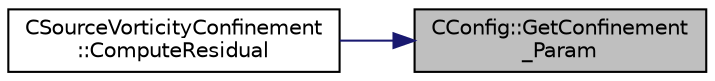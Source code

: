 digraph "CConfig::GetConfinement_Param"
{
 // LATEX_PDF_SIZE
  edge [fontname="Helvetica",fontsize="10",labelfontname="Helvetica",labelfontsize="10"];
  node [fontname="Helvetica",fontsize="10",shape=record];
  rankdir="RL";
  Node1 [label="CConfig::GetConfinement\l_Param",height=0.2,width=0.4,color="black", fillcolor="grey75", style="filled", fontcolor="black",tooltip="Get the value of the Confinement Parameter."];
  Node1 -> Node2 [dir="back",color="midnightblue",fontsize="10",style="solid",fontname="Helvetica"];
  Node2 [label="CSourceVorticityConfinement\l::ComputeResidual",height=0.2,width=0.4,color="black", fillcolor="white", style="filled",URL="$classCSourceVorticityConfinement.html#ada4bf1f9507d70ac7909d8207b7f65e5",tooltip="Residual of the rotational frame source term."];
}
